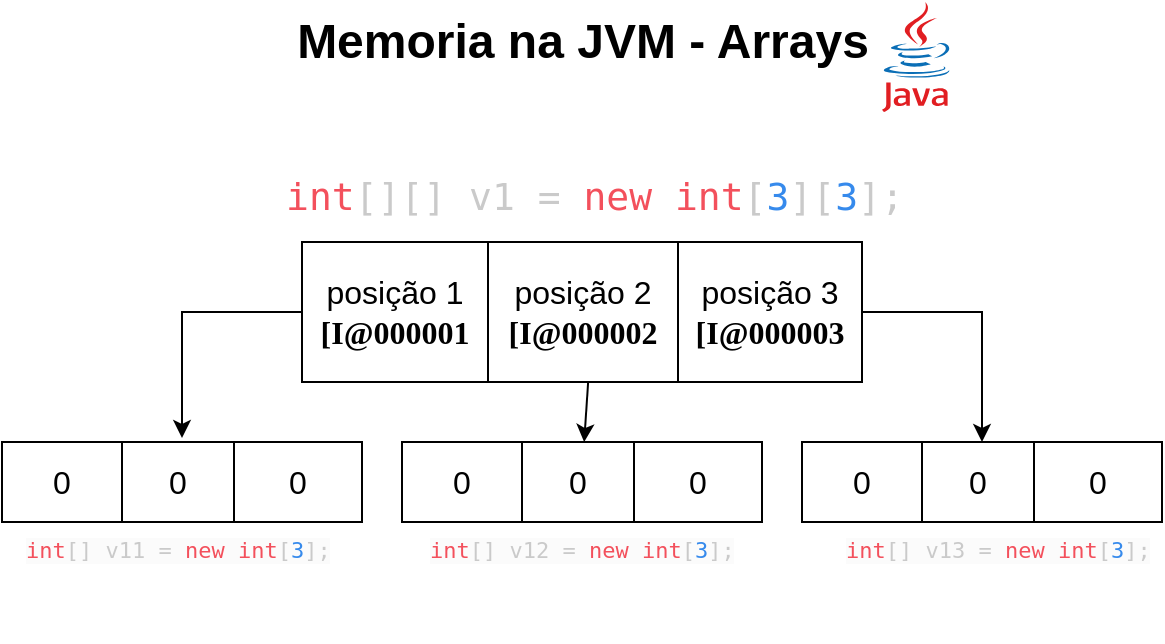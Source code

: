 <mxfile version="24.4.6" type="github">
  <diagram name="Página-1" id="tWwtgJEZn9JcRsNMEO4y">
    <mxGraphModel dx="880" dy="481" grid="1" gridSize="10" guides="1" tooltips="1" connect="1" arrows="1" fold="1" page="1" pageScale="1" pageWidth="827" pageHeight="1169" math="0" shadow="0">
      <root>
        <mxCell id="0" />
        <mxCell id="1" parent="0" />
        <mxCell id="0ehscR7OvnKKcD1Tfo8J-3" value="Memoria na JVM - Arrays" style="text;strokeColor=none;fillColor=none;html=1;fontSize=24;fontStyle=1;verticalAlign=middle;align=center;" vertex="1" parent="1">
          <mxGeometry x="370" y="10" width="100" height="40" as="geometry" />
        </mxCell>
        <mxCell id="0ehscR7OvnKKcD1Tfo8J-4" value="" style="dashed=0;outlineConnect=0;html=1;align=center;labelPosition=center;verticalLabelPosition=bottom;verticalAlign=top;shape=mxgraph.weblogos.java" vertex="1" parent="1">
          <mxGeometry x="570" y="10" width="34.4" height="55" as="geometry" />
        </mxCell>
        <mxCell id="0ehscR7OvnKKcD1Tfo8J-5" value="&lt;div style=&quot;color: rgb(202, 202, 202); font-size: 19px;&quot;&gt;&lt;pre style=&quot;font-family: &amp;quot;JetBrains Mono&amp;quot;, monospace; font-size: 19px;&quot;&gt;&lt;pre style=&quot;font-family: &amp;quot;JetBrains Mono&amp;quot;, monospace;&quot;&gt;&lt;span style=&quot;color: rgb(243, 80, 92);&quot;&gt;int&lt;/span&gt;[][] v1 = &lt;span style=&quot;color: rgb(243, 80, 92);&quot;&gt;new int&lt;/span&gt;[&lt;span style=&quot;color: rgb(54, 138, 236);&quot;&gt;3&lt;/span&gt;][&lt;span style=&quot;color: rgb(54, 138, 236);&quot;&gt;3&lt;/span&gt;];&lt;/pre&gt;&lt;/pre&gt;&lt;/div&gt;" style="text;whiteSpace=wrap;html=1;strokeWidth=1;fontSize=19;labelBackgroundColor=none;" vertex="1" parent="1">
          <mxGeometry x="270" y="70" width="260" height="90" as="geometry" />
        </mxCell>
        <mxCell id="0ehscR7OvnKKcD1Tfo8J-6" value="" style="shape=table;startSize=0;container=1;collapsible=0;childLayout=tableLayout;fontSize=16;" vertex="1" parent="1">
          <mxGeometry x="280" y="130" width="280" height="70" as="geometry" />
        </mxCell>
        <mxCell id="0ehscR7OvnKKcD1Tfo8J-7" value="" style="shape=tableRow;horizontal=0;startSize=0;swimlaneHead=0;swimlaneBody=0;strokeColor=inherit;top=0;left=0;bottom=0;right=0;collapsible=0;dropTarget=0;fillColor=none;points=[[0,0.5],[1,0.5]];portConstraint=eastwest;fontSize=16;" vertex="1" parent="0ehscR7OvnKKcD1Tfo8J-6">
          <mxGeometry width="280" height="70" as="geometry" />
        </mxCell>
        <mxCell id="0ehscR7OvnKKcD1Tfo8J-8" value="posição 1&lt;div&gt;&lt;font face=&quot;Verdana&quot;&gt;&lt;b&gt;[I@000001&lt;/b&gt;&lt;/font&gt;&lt;/div&gt;" style="shape=partialRectangle;html=1;whiteSpace=wrap;connectable=0;strokeColor=inherit;overflow=hidden;fillColor=none;top=0;left=0;bottom=0;right=0;pointerEvents=1;fontSize=16;" vertex="1" parent="0ehscR7OvnKKcD1Tfo8J-7">
          <mxGeometry width="93" height="70" as="geometry">
            <mxRectangle width="93" height="70" as="alternateBounds" />
          </mxGeometry>
        </mxCell>
        <mxCell id="0ehscR7OvnKKcD1Tfo8J-9" value="posição 2&lt;div&gt;&lt;font face=&quot;Verdana&quot;&gt;&lt;b&gt;[I@000002&lt;/b&gt;&lt;/font&gt;&lt;br&gt;&lt;/div&gt;" style="shape=partialRectangle;html=1;whiteSpace=wrap;connectable=0;strokeColor=inherit;overflow=hidden;fillColor=none;top=0;left=0;bottom=0;right=0;pointerEvents=1;fontSize=16;" vertex="1" parent="0ehscR7OvnKKcD1Tfo8J-7">
          <mxGeometry x="93" width="95" height="70" as="geometry">
            <mxRectangle width="95" height="70" as="alternateBounds" />
          </mxGeometry>
        </mxCell>
        <mxCell id="0ehscR7OvnKKcD1Tfo8J-10" value="posição 3&lt;div&gt;&lt;font face=&quot;Verdana&quot;&gt;&lt;b&gt;[I@000003&lt;/b&gt;&lt;/font&gt;&lt;br&gt;&lt;/div&gt;" style="shape=partialRectangle;html=1;whiteSpace=wrap;connectable=0;strokeColor=inherit;overflow=hidden;fillColor=none;top=0;left=0;bottom=0;right=0;pointerEvents=1;fontSize=16;" vertex="1" parent="0ehscR7OvnKKcD1Tfo8J-7">
          <mxGeometry x="188" width="92" height="70" as="geometry">
            <mxRectangle width="92" height="70" as="alternateBounds" />
          </mxGeometry>
        </mxCell>
        <mxCell id="0ehscR7OvnKKcD1Tfo8J-19" value="" style="shape=table;startSize=0;container=1;collapsible=0;childLayout=tableLayout;fontSize=16;" vertex="1" parent="1">
          <mxGeometry x="130" y="230" width="180" height="40" as="geometry" />
        </mxCell>
        <mxCell id="0ehscR7OvnKKcD1Tfo8J-20" value="" style="shape=tableRow;horizontal=0;startSize=0;swimlaneHead=0;swimlaneBody=0;strokeColor=inherit;top=0;left=0;bottom=0;right=0;collapsible=0;dropTarget=0;fillColor=none;points=[[0,0.5],[1,0.5]];portConstraint=eastwest;fontSize=16;" vertex="1" parent="0ehscR7OvnKKcD1Tfo8J-19">
          <mxGeometry width="180" height="40" as="geometry" />
        </mxCell>
        <mxCell id="0ehscR7OvnKKcD1Tfo8J-21" value="0" style="shape=partialRectangle;html=1;whiteSpace=wrap;connectable=0;strokeColor=inherit;overflow=hidden;fillColor=none;top=0;left=0;bottom=0;right=0;pointerEvents=1;fontSize=16;" vertex="1" parent="0ehscR7OvnKKcD1Tfo8J-20">
          <mxGeometry width="60" height="40" as="geometry">
            <mxRectangle width="60" height="40" as="alternateBounds" />
          </mxGeometry>
        </mxCell>
        <mxCell id="0ehscR7OvnKKcD1Tfo8J-22" value="0" style="shape=partialRectangle;html=1;whiteSpace=wrap;connectable=0;strokeColor=inherit;overflow=hidden;fillColor=none;top=0;left=0;bottom=0;right=0;pointerEvents=1;fontSize=16;" vertex="1" parent="0ehscR7OvnKKcD1Tfo8J-20">
          <mxGeometry x="60" width="56" height="40" as="geometry">
            <mxRectangle width="56" height="40" as="alternateBounds" />
          </mxGeometry>
        </mxCell>
        <mxCell id="0ehscR7OvnKKcD1Tfo8J-23" value="0" style="shape=partialRectangle;html=1;whiteSpace=wrap;connectable=0;strokeColor=inherit;overflow=hidden;fillColor=none;top=0;left=0;bottom=0;right=0;pointerEvents=1;fontSize=16;" vertex="1" parent="0ehscR7OvnKKcD1Tfo8J-20">
          <mxGeometry x="116" width="64" height="40" as="geometry">
            <mxRectangle width="64" height="40" as="alternateBounds" />
          </mxGeometry>
        </mxCell>
        <mxCell id="0ehscR7OvnKKcD1Tfo8J-32" value="" style="shape=table;startSize=0;container=1;collapsible=0;childLayout=tableLayout;fontSize=16;" vertex="1" parent="1">
          <mxGeometry x="330" y="230" width="180" height="40" as="geometry" />
        </mxCell>
        <mxCell id="0ehscR7OvnKKcD1Tfo8J-33" value="" style="shape=tableRow;horizontal=0;startSize=0;swimlaneHead=0;swimlaneBody=0;strokeColor=inherit;top=0;left=0;bottom=0;right=0;collapsible=0;dropTarget=0;fillColor=none;points=[[0,0.5],[1,0.5]];portConstraint=eastwest;fontSize=16;" vertex="1" parent="0ehscR7OvnKKcD1Tfo8J-32">
          <mxGeometry width="180" height="40" as="geometry" />
        </mxCell>
        <mxCell id="0ehscR7OvnKKcD1Tfo8J-34" value="0" style="shape=partialRectangle;html=1;whiteSpace=wrap;connectable=0;strokeColor=inherit;overflow=hidden;fillColor=none;top=0;left=0;bottom=0;right=0;pointerEvents=1;fontSize=16;" vertex="1" parent="0ehscR7OvnKKcD1Tfo8J-33">
          <mxGeometry width="60" height="40" as="geometry">
            <mxRectangle width="60" height="40" as="alternateBounds" />
          </mxGeometry>
        </mxCell>
        <mxCell id="0ehscR7OvnKKcD1Tfo8J-35" value="0" style="shape=partialRectangle;html=1;whiteSpace=wrap;connectable=0;strokeColor=inherit;overflow=hidden;fillColor=none;top=0;left=0;bottom=0;right=0;pointerEvents=1;fontSize=16;" vertex="1" parent="0ehscR7OvnKKcD1Tfo8J-33">
          <mxGeometry x="60" width="56" height="40" as="geometry">
            <mxRectangle width="56" height="40" as="alternateBounds" />
          </mxGeometry>
        </mxCell>
        <mxCell id="0ehscR7OvnKKcD1Tfo8J-36" value="0" style="shape=partialRectangle;html=1;whiteSpace=wrap;connectable=0;strokeColor=inherit;overflow=hidden;fillColor=none;top=0;left=0;bottom=0;right=0;pointerEvents=1;fontSize=16;" vertex="1" parent="0ehscR7OvnKKcD1Tfo8J-33">
          <mxGeometry x="116" width="64" height="40" as="geometry">
            <mxRectangle width="64" height="40" as="alternateBounds" />
          </mxGeometry>
        </mxCell>
        <mxCell id="0ehscR7OvnKKcD1Tfo8J-37" value="" style="shape=table;startSize=0;container=1;collapsible=0;childLayout=tableLayout;fontSize=16;" vertex="1" parent="1">
          <mxGeometry x="530" y="230" width="180" height="40" as="geometry" />
        </mxCell>
        <mxCell id="0ehscR7OvnKKcD1Tfo8J-38" value="" style="shape=tableRow;horizontal=0;startSize=0;swimlaneHead=0;swimlaneBody=0;strokeColor=inherit;top=0;left=0;bottom=0;right=0;collapsible=0;dropTarget=0;fillColor=none;points=[[0,0.5],[1,0.5]];portConstraint=eastwest;fontSize=16;" vertex="1" parent="0ehscR7OvnKKcD1Tfo8J-37">
          <mxGeometry width="180" height="40" as="geometry" />
        </mxCell>
        <mxCell id="0ehscR7OvnKKcD1Tfo8J-39" value="0" style="shape=partialRectangle;html=1;whiteSpace=wrap;connectable=0;strokeColor=inherit;overflow=hidden;fillColor=none;top=0;left=0;bottom=0;right=0;pointerEvents=1;fontSize=16;" vertex="1" parent="0ehscR7OvnKKcD1Tfo8J-38">
          <mxGeometry width="60" height="40" as="geometry">
            <mxRectangle width="60" height="40" as="alternateBounds" />
          </mxGeometry>
        </mxCell>
        <mxCell id="0ehscR7OvnKKcD1Tfo8J-40" value="0" style="shape=partialRectangle;html=1;whiteSpace=wrap;connectable=0;strokeColor=inherit;overflow=hidden;fillColor=none;top=0;left=0;bottom=0;right=0;pointerEvents=1;fontSize=16;" vertex="1" parent="0ehscR7OvnKKcD1Tfo8J-38">
          <mxGeometry x="60" width="56" height="40" as="geometry">
            <mxRectangle width="56" height="40" as="alternateBounds" />
          </mxGeometry>
        </mxCell>
        <mxCell id="0ehscR7OvnKKcD1Tfo8J-41" value="0" style="shape=partialRectangle;html=1;whiteSpace=wrap;connectable=0;strokeColor=inherit;overflow=hidden;fillColor=none;top=0;left=0;bottom=0;right=0;pointerEvents=1;fontSize=16;" vertex="1" parent="0ehscR7OvnKKcD1Tfo8J-38">
          <mxGeometry x="116" width="64" height="40" as="geometry">
            <mxRectangle width="64" height="40" as="alternateBounds" />
          </mxGeometry>
        </mxCell>
        <mxCell id="0ehscR7OvnKKcD1Tfo8J-42" value="" style="endArrow=classic;html=1;rounded=0;entryX=0.5;entryY=-0.05;entryDx=0;entryDy=0;entryPerimeter=0;exitX=0;exitY=0.5;exitDx=0;exitDy=0;" edge="1" parent="1" source="0ehscR7OvnKKcD1Tfo8J-7" target="0ehscR7OvnKKcD1Tfo8J-20">
          <mxGeometry width="50" height="50" relative="1" as="geometry">
            <mxPoint x="390" y="240" as="sourcePoint" />
            <mxPoint x="440" y="190" as="targetPoint" />
            <Array as="points">
              <mxPoint x="220" y="165" />
            </Array>
          </mxGeometry>
        </mxCell>
        <mxCell id="0ehscR7OvnKKcD1Tfo8J-44" value="" style="endArrow=classic;html=1;rounded=0;entryX=0.506;entryY=0;entryDx=0;entryDy=0;entryPerimeter=0;exitX=0.511;exitY=1;exitDx=0;exitDy=0;exitPerimeter=0;" edge="1" parent="1" source="0ehscR7OvnKKcD1Tfo8J-7" target="0ehscR7OvnKKcD1Tfo8J-33">
          <mxGeometry width="50" height="50" relative="1" as="geometry">
            <mxPoint x="390" y="240" as="sourcePoint" />
            <mxPoint x="440" y="190" as="targetPoint" />
          </mxGeometry>
        </mxCell>
        <mxCell id="0ehscR7OvnKKcD1Tfo8J-45" value="" style="endArrow=classic;html=1;rounded=0;exitX=1;exitY=0.5;exitDx=0;exitDy=0;" edge="1" parent="1" source="0ehscR7OvnKKcD1Tfo8J-7" target="0ehscR7OvnKKcD1Tfo8J-38">
          <mxGeometry width="50" height="50" relative="1" as="geometry">
            <mxPoint x="390" y="240" as="sourcePoint" />
            <mxPoint x="600" y="220" as="targetPoint" />
            <Array as="points">
              <mxPoint x="620" y="165" />
            </Array>
          </mxGeometry>
        </mxCell>
        <mxCell id="0ehscR7OvnKKcD1Tfo8J-46" value="&lt;pre style=&quot;forced-color-adjust: none; color: rgb(202, 202, 202); font-size: 11px; font-style: normal; font-variant-ligatures: normal; font-variant-caps: normal; font-weight: 400; letter-spacing: normal; orphans: 2; text-align: left; text-indent: 0px; text-transform: none; widows: 2; word-spacing: 0px; -webkit-text-stroke-width: 0px; background-color: rgb(251, 251, 251); text-decoration-thickness: initial; text-decoration-style: initial; text-decoration-color: initial; font-family: &amp;quot;JetBrains Mono&amp;quot;, monospace;&quot;&gt;&lt;span style=&quot;forced-color-adjust: none; color: rgb(243, 80, 92); font-size: 11px;&quot;&gt;int&lt;/span&gt;[] v11 = &lt;span style=&quot;forced-color-adjust: none; color: rgb(243, 80, 92); font-size: 11px;&quot;&gt;new int&lt;/span&gt;[&lt;span style=&quot;forced-color-adjust: none; color: rgb(54, 138, 236); font-size: 11px;&quot;&gt;3&lt;/span&gt;];&lt;/pre&gt;" style="text;whiteSpace=wrap;html=1;fontSize=11;" vertex="1" parent="1">
          <mxGeometry x="140" y="260" width="160" height="70" as="geometry" />
        </mxCell>
        <mxCell id="0ehscR7OvnKKcD1Tfo8J-47" value="&lt;pre style=&quot;forced-color-adjust: none; font-size: 11px; font-style: normal; font-variant-ligatures: normal; font-variant-caps: normal; font-weight: 400; letter-spacing: normal; orphans: 2; text-align: left; text-indent: 0px; text-transform: none; widows: 2; word-spacing: 0px; -webkit-text-stroke-width: 0px; background-color: rgb(251, 251, 251); text-decoration-thickness: initial; text-decoration-style: initial; text-decoration-color: initial; font-family: &amp;quot;JetBrains Mono&amp;quot;, monospace; color: rgb(202, 202, 202);&quot;&gt;&lt;span style=&quot;forced-color-adjust: none; color: rgb(243, 80, 92); font-size: 11px;&quot;&gt;int&lt;/span&gt;[] v12 = &lt;span style=&quot;forced-color-adjust: none; color: rgb(243, 80, 92); font-size: 11px;&quot;&gt;new int&lt;/span&gt;[&lt;span style=&quot;forced-color-adjust: none; color: rgb(54, 138, 236); font-size: 11px;&quot;&gt;3&lt;/span&gt;];&lt;/pre&gt;" style="text;whiteSpace=wrap;html=1;fontSize=11;" vertex="1" parent="1">
          <mxGeometry x="342.2" y="260" width="155.6" height="70" as="geometry" />
        </mxCell>
        <mxCell id="0ehscR7OvnKKcD1Tfo8J-48" value="&lt;pre style=&quot;forced-color-adjust: none; color: rgb(202, 202, 202); font-size: 11px; font-style: normal; font-variant-ligatures: normal; font-variant-caps: normal; font-weight: 400; letter-spacing: normal; orphans: 2; text-align: left; text-indent: 0px; text-transform: none; widows: 2; word-spacing: 0px; -webkit-text-stroke-width: 0px; background-color: rgb(251, 251, 251); text-decoration-thickness: initial; text-decoration-style: initial; text-decoration-color: initial; font-family: &amp;quot;JetBrains Mono&amp;quot;, monospace;&quot;&gt;&lt;span style=&quot;forced-color-adjust: none; color: rgb(243, 80, 92); font-size: 11px;&quot;&gt;int&lt;/span&gt;[] v13 = &lt;span style=&quot;forced-color-adjust: none; color: rgb(243, 80, 92); font-size: 11px;&quot;&gt;new int&lt;/span&gt;[&lt;span style=&quot;forced-color-adjust: none; color: rgb(54, 138, 236); font-size: 11px;&quot;&gt;3&lt;/span&gt;];&lt;/pre&gt;" style="text;whiteSpace=wrap;html=1;fontSize=11;" vertex="1" parent="1">
          <mxGeometry x="550" y="260" width="160" height="70" as="geometry" />
        </mxCell>
      </root>
    </mxGraphModel>
  </diagram>
</mxfile>
